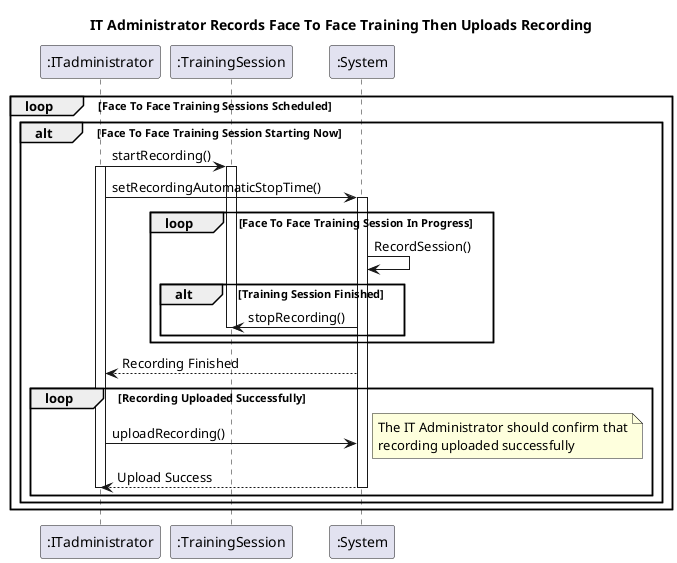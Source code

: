@startuml
title "IT Administrator Records Face To Face Training Then Uploads Recording"
participant ":ITadministrator" as itAdmin
participant ":TrainingSession" as trainingSession
participant ":System" as system

loop Face To Face Training Sessions Scheduled
    alt Face To Face Training Session Starting Now
    itAdmin -> trainingSession : startRecording()
    activate trainingSession
    activate itAdmin
    itAdmin -> system : setRecordingAutomaticStopTime()
    activate system
    
        loop Face To Face Training Session In Progress
            system -> system : RecordSession()
            alt Training Session Finished
                system -> trainingSession : stopRecording()
                deactivate trainingSession
            end
        end
        
    system --> itAdmin : Recording Finished

    loop Recording Uploaded Successfully
        itAdmin -> system : uploadRecording()
        note right: The IT Administrator should confirm that\nrecording uploaded successfully
        system --> itAdmin : Upload Success
        deactivate system
        deactivate itAdmin
    end
    end
    

end
@enduml